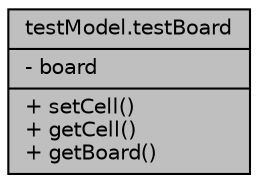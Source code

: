 digraph "testModel.testBoard"
{
  edge [fontname="Helvetica",fontsize="10",labelfontname="Helvetica",labelfontsize="10"];
  node [fontname="Helvetica",fontsize="10",shape=record];
  Node1 [label="{testModel.testBoard\n|- board\l|+ setCell()\l+ getCell()\l+ getBoard()\l}",height=0.2,width=0.4,color="black", fillcolor="grey75", style="filled" fontcolor="black"];
}
